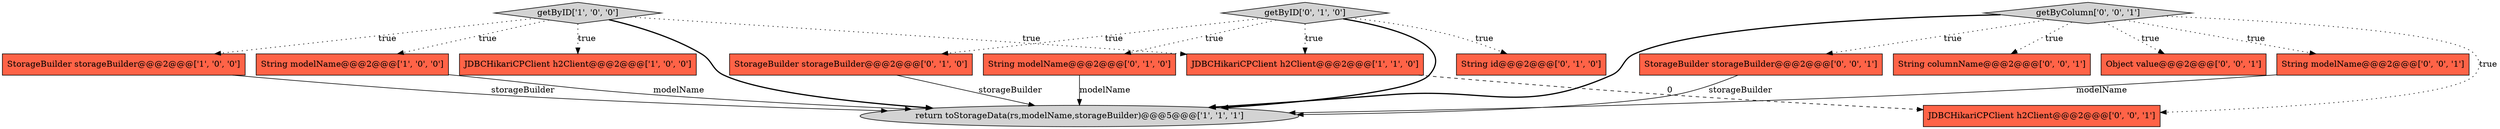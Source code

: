 digraph {
1 [style = filled, label = "JDBCHikariCPClient h2Client@@@2@@@['1', '0', '0']", fillcolor = tomato, shape = box image = "AAA0AAABBB1BBB"];
8 [style = filled, label = "getByID['0', '1', '0']", fillcolor = lightgray, shape = diamond image = "AAA0AAABBB2BBB"];
12 [style = filled, label = "StorageBuilder storageBuilder@@@2@@@['0', '0', '1']", fillcolor = tomato, shape = box image = "AAA0AAABBB3BBB"];
3 [style = filled, label = "String modelName@@@2@@@['1', '0', '0']", fillcolor = tomato, shape = box image = "AAA0AAABBB1BBB"];
14 [style = filled, label = "String columnName@@@2@@@['0', '0', '1']", fillcolor = tomato, shape = box image = "AAA0AAABBB3BBB"];
2 [style = filled, label = "StorageBuilder storageBuilder@@@2@@@['1', '0', '0']", fillcolor = tomato, shape = box image = "AAA0AAABBB1BBB"];
11 [style = filled, label = "Object value@@@2@@@['0', '0', '1']", fillcolor = tomato, shape = box image = "AAA0AAABBB3BBB"];
4 [style = filled, label = "JDBCHikariCPClient h2Client@@@2@@@['1', '1', '0']", fillcolor = tomato, shape = box image = "AAA0AAABBB1BBB"];
15 [style = filled, label = "JDBCHikariCPClient h2Client@@@2@@@['0', '0', '1']", fillcolor = tomato, shape = box image = "AAA0AAABBB3BBB"];
6 [style = filled, label = "StorageBuilder storageBuilder@@@2@@@['0', '1', '0']", fillcolor = tomato, shape = box image = "AAA0AAABBB2BBB"];
9 [style = filled, label = "String id@@@2@@@['0', '1', '0']", fillcolor = tomato, shape = box image = "AAA0AAABBB2BBB"];
7 [style = filled, label = "String modelName@@@2@@@['0', '1', '0']", fillcolor = tomato, shape = box image = "AAA0AAABBB2BBB"];
5 [style = filled, label = "getByID['1', '0', '0']", fillcolor = lightgray, shape = diamond image = "AAA0AAABBB1BBB"];
13 [style = filled, label = "String modelName@@@2@@@['0', '0', '1']", fillcolor = tomato, shape = box image = "AAA0AAABBB3BBB"];
10 [style = filled, label = "getByColumn['0', '0', '1']", fillcolor = lightgray, shape = diamond image = "AAA0AAABBB3BBB"];
0 [style = filled, label = "return toStorageData(rs,modelName,storageBuilder)@@@5@@@['1', '1', '1']", fillcolor = lightgray, shape = ellipse image = "AAA0AAABBB1BBB"];
3->0 [style = solid, label="modelName"];
10->12 [style = dotted, label="true"];
6->0 [style = solid, label="storageBuilder"];
5->1 [style = dotted, label="true"];
7->0 [style = solid, label="modelName"];
12->0 [style = solid, label="storageBuilder"];
8->7 [style = dotted, label="true"];
5->3 [style = dotted, label="true"];
8->4 [style = dotted, label="true"];
5->4 [style = dotted, label="true"];
10->14 [style = dotted, label="true"];
10->15 [style = dotted, label="true"];
8->0 [style = bold, label=""];
8->6 [style = dotted, label="true"];
13->0 [style = solid, label="modelName"];
10->13 [style = dotted, label="true"];
5->0 [style = bold, label=""];
10->11 [style = dotted, label="true"];
4->15 [style = dashed, label="0"];
10->0 [style = bold, label=""];
2->0 [style = solid, label="storageBuilder"];
8->9 [style = dotted, label="true"];
5->2 [style = dotted, label="true"];
}
